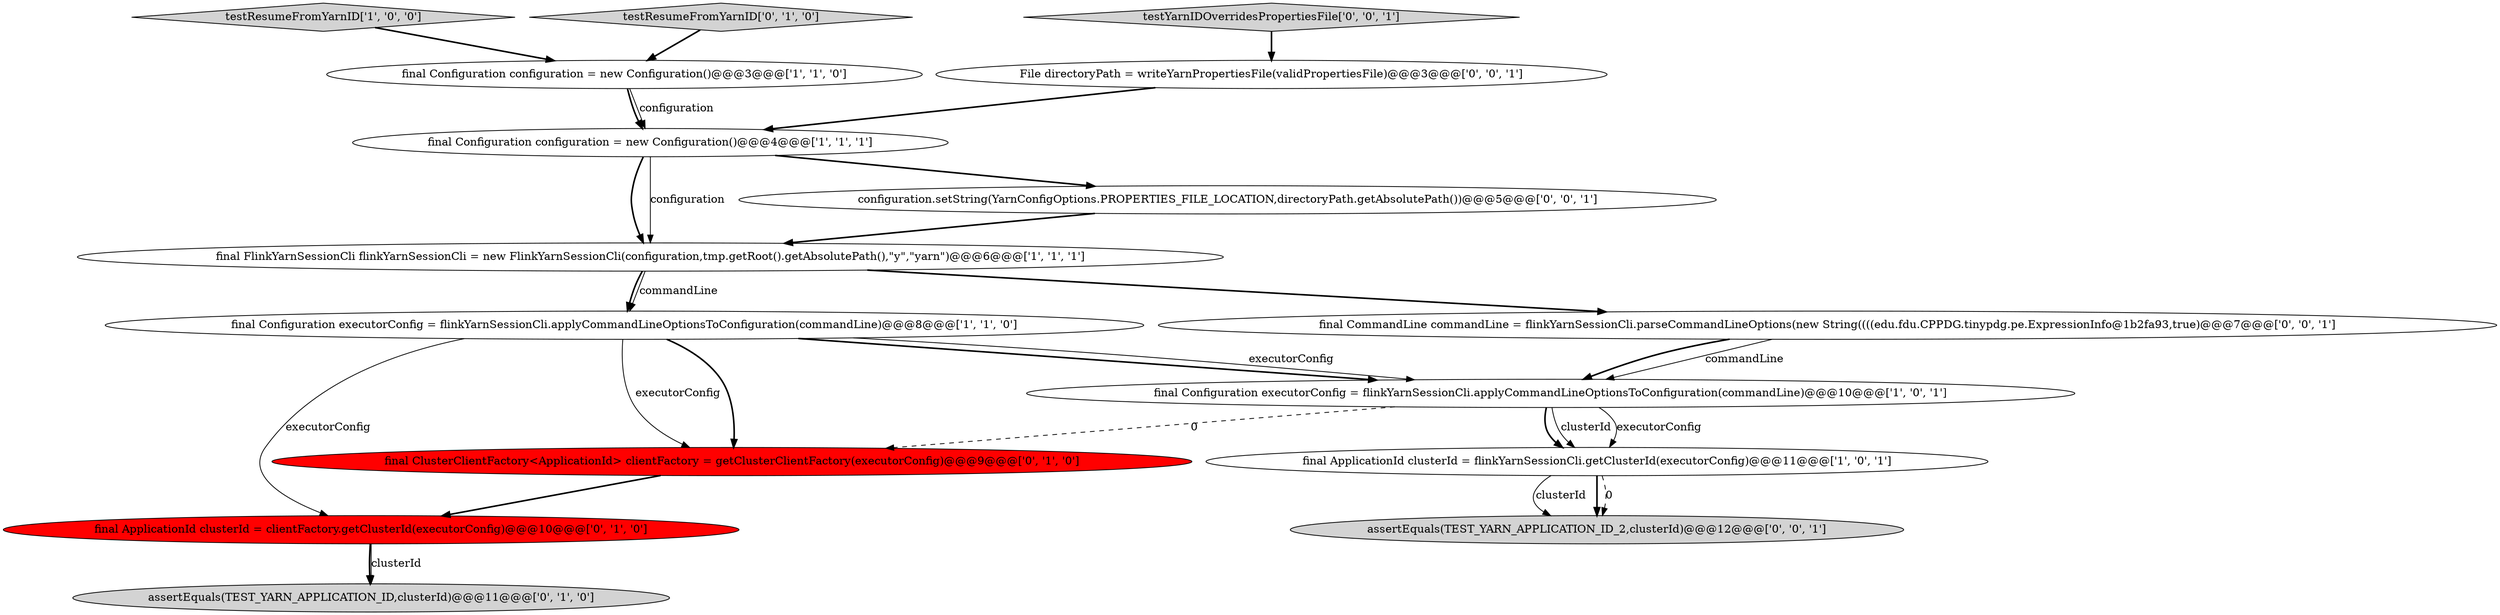digraph {
1 [style = filled, label = "final Configuration configuration = new Configuration()@@@4@@@['1', '1', '1']", fillcolor = white, shape = ellipse image = "AAA0AAABBB1BBB"];
3 [style = filled, label = "final ApplicationId clusterId = flinkYarnSessionCli.getClusterId(executorConfig)@@@11@@@['1', '0', '1']", fillcolor = white, shape = ellipse image = "AAA0AAABBB1BBB"];
8 [style = filled, label = "final ClusterClientFactory<ApplicationId> clientFactory = getClusterClientFactory(executorConfig)@@@9@@@['0', '1', '0']", fillcolor = red, shape = ellipse image = "AAA1AAABBB2BBB"];
12 [style = filled, label = "assertEquals(TEST_YARN_APPLICATION_ID_2,clusterId)@@@12@@@['0', '0', '1']", fillcolor = lightgray, shape = ellipse image = "AAA0AAABBB3BBB"];
0 [style = filled, label = "final FlinkYarnSessionCli flinkYarnSessionCli = new FlinkYarnSessionCli(configuration,tmp.getRoot().getAbsolutePath(),\"y\",\"yarn\")@@@6@@@['1', '1', '1']", fillcolor = white, shape = ellipse image = "AAA0AAABBB1BBB"];
13 [style = filled, label = "testYarnIDOverridesPropertiesFile['0', '0', '1']", fillcolor = lightgray, shape = diamond image = "AAA0AAABBB3BBB"];
14 [style = filled, label = "configuration.setString(YarnConfigOptions.PROPERTIES_FILE_LOCATION,directoryPath.getAbsolutePath())@@@5@@@['0', '0', '1']", fillcolor = white, shape = ellipse image = "AAA0AAABBB3BBB"];
10 [style = filled, label = "assertEquals(TEST_YARN_APPLICATION_ID,clusterId)@@@11@@@['0', '1', '0']", fillcolor = lightgray, shape = ellipse image = "AAA0AAABBB2BBB"];
9 [style = filled, label = "testResumeFromYarnID['0', '1', '0']", fillcolor = lightgray, shape = diamond image = "AAA0AAABBB2BBB"];
6 [style = filled, label = "testResumeFromYarnID['1', '0', '0']", fillcolor = lightgray, shape = diamond image = "AAA0AAABBB1BBB"];
2 [style = filled, label = "final Configuration executorConfig = flinkYarnSessionCli.applyCommandLineOptionsToConfiguration(commandLine)@@@8@@@['1', '1', '0']", fillcolor = white, shape = ellipse image = "AAA0AAABBB1BBB"];
5 [style = filled, label = "final Configuration configuration = new Configuration()@@@3@@@['1', '1', '0']", fillcolor = white, shape = ellipse image = "AAA0AAABBB1BBB"];
4 [style = filled, label = "final Configuration executorConfig = flinkYarnSessionCli.applyCommandLineOptionsToConfiguration(commandLine)@@@10@@@['1', '0', '1']", fillcolor = white, shape = ellipse image = "AAA0AAABBB1BBB"];
15 [style = filled, label = "File directoryPath = writeYarnPropertiesFile(validPropertiesFile)@@@3@@@['0', '0', '1']", fillcolor = white, shape = ellipse image = "AAA0AAABBB3BBB"];
11 [style = filled, label = "final CommandLine commandLine = flinkYarnSessionCli.parseCommandLineOptions(new String((((edu.fdu.CPPDG.tinypdg.pe.ExpressionInfo@1b2fa93,true)@@@7@@@['0', '0', '1']", fillcolor = white, shape = ellipse image = "AAA0AAABBB3BBB"];
7 [style = filled, label = "final ApplicationId clusterId = clientFactory.getClusterId(executorConfig)@@@10@@@['0', '1', '0']", fillcolor = red, shape = ellipse image = "AAA1AAABBB2BBB"];
4->3 [style = solid, label="executorConfig"];
4->3 [style = bold, label=""];
0->2 [style = solid, label="commandLine"];
7->10 [style = bold, label=""];
5->1 [style = solid, label="configuration"];
0->2 [style = bold, label=""];
11->4 [style = bold, label=""];
3->12 [style = solid, label="clusterId"];
0->11 [style = bold, label=""];
1->0 [style = bold, label=""];
3->12 [style = bold, label=""];
2->4 [style = bold, label=""];
7->10 [style = solid, label="clusterId"];
2->8 [style = solid, label="executorConfig"];
4->3 [style = solid, label="clusterId"];
8->7 [style = bold, label=""];
2->7 [style = solid, label="executorConfig"];
1->0 [style = solid, label="configuration"];
5->1 [style = bold, label=""];
6->5 [style = bold, label=""];
3->12 [style = dashed, label="0"];
14->0 [style = bold, label=""];
15->1 [style = bold, label=""];
4->8 [style = dashed, label="0"];
9->5 [style = bold, label=""];
1->14 [style = bold, label=""];
13->15 [style = bold, label=""];
11->4 [style = solid, label="commandLine"];
2->8 [style = bold, label=""];
2->4 [style = solid, label="executorConfig"];
}
